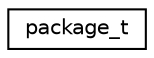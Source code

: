 digraph "Graphical Class Hierarchy"
{
 // INTERACTIVE_SVG=YES
 // LATEX_PDF_SIZE
  edge [fontname="Helvetica",fontsize="10",labelfontname="Helvetica",labelfontsize="10"];
  node [fontname="Helvetica",fontsize="10",shape=record];
  rankdir="LR";
  Node0 [label="package_t",height=0.2,width=0.4,color="black", fillcolor="white", style="filled",URL="$structpackage__t.html",tooltip=" "];
}
